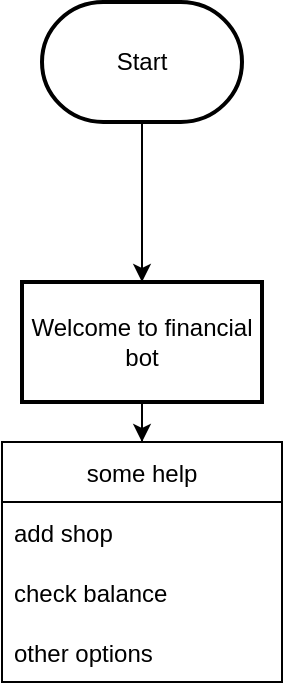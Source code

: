 <mxfile version="20.4.0" type="github">
  <diagram id="er62cjVlKlNGEm8ttJE_" name="01.bot.financial.principalMenu">
    <mxGraphModel dx="1422" dy="804" grid="1" gridSize="10" guides="1" tooltips="1" connect="1" arrows="1" fold="1" page="1" pageScale="1" pageWidth="1100" pageHeight="850" math="0" shadow="0">
      <root>
        <mxCell id="0" />
        <mxCell id="1" parent="0" />
        <mxCell id="MhGY35tQv_cW0zYIPxim-10" value="" style="edgeStyle=orthogonalEdgeStyle;rounded=0;orthogonalLoop=1;jettySize=auto;html=1;" edge="1" parent="1" source="MhGY35tQv_cW0zYIPxim-8" target="MhGY35tQv_cW0zYIPxim-9">
          <mxGeometry relative="1" as="geometry" />
        </mxCell>
        <mxCell id="MhGY35tQv_cW0zYIPxim-8" value="Start" style="strokeWidth=2;html=1;shape=mxgraph.flowchart.terminator;whiteSpace=wrap;" vertex="1" parent="1">
          <mxGeometry x="470" y="40" width="100" height="60" as="geometry" />
        </mxCell>
        <mxCell id="MhGY35tQv_cW0zYIPxim-12" value="" style="edgeStyle=orthogonalEdgeStyle;rounded=0;orthogonalLoop=1;jettySize=auto;html=1;" edge="1" parent="1" source="MhGY35tQv_cW0zYIPxim-9" target="MhGY35tQv_cW0zYIPxim-13">
          <mxGeometry relative="1" as="geometry">
            <mxPoint x="520" y="320" as="targetPoint" />
          </mxGeometry>
        </mxCell>
        <mxCell id="MhGY35tQv_cW0zYIPxim-9" value="Welcome to financial bot" style="whiteSpace=wrap;html=1;strokeWidth=2;" vertex="1" parent="1">
          <mxGeometry x="460" y="180" width="120" height="60" as="geometry" />
        </mxCell>
        <mxCell id="MhGY35tQv_cW0zYIPxim-13" value="some help" style="swimlane;fontStyle=0;childLayout=stackLayout;horizontal=1;startSize=30;horizontalStack=0;resizeParent=1;resizeParentMax=0;resizeLast=0;collapsible=1;marginBottom=0;" vertex="1" parent="1">
          <mxGeometry x="450" y="260" width="140" height="120" as="geometry">
            <mxRectangle x="450" y="260" width="60" height="30" as="alternateBounds" />
          </mxGeometry>
        </mxCell>
        <mxCell id="MhGY35tQv_cW0zYIPxim-14" value="add shop" style="text;strokeColor=none;fillColor=none;align=left;verticalAlign=middle;spacingLeft=4;spacingRight=4;overflow=hidden;points=[[0,0.5],[1,0.5]];portConstraint=eastwest;rotatable=0;" vertex="1" parent="MhGY35tQv_cW0zYIPxim-13">
          <mxGeometry y="30" width="140" height="30" as="geometry" />
        </mxCell>
        <mxCell id="MhGY35tQv_cW0zYIPxim-15" value="check balance" style="text;strokeColor=none;fillColor=none;align=left;verticalAlign=middle;spacingLeft=4;spacingRight=4;overflow=hidden;points=[[0,0.5],[1,0.5]];portConstraint=eastwest;rotatable=0;" vertex="1" parent="MhGY35tQv_cW0zYIPxim-13">
          <mxGeometry y="60" width="140" height="30" as="geometry" />
        </mxCell>
        <mxCell id="MhGY35tQv_cW0zYIPxim-16" value="other options" style="text;strokeColor=none;fillColor=none;align=left;verticalAlign=middle;spacingLeft=4;spacingRight=4;overflow=hidden;points=[[0,0.5],[1,0.5]];portConstraint=eastwest;rotatable=0;" vertex="1" parent="MhGY35tQv_cW0zYIPxim-13">
          <mxGeometry y="90" width="140" height="30" as="geometry" />
        </mxCell>
      </root>
    </mxGraphModel>
  </diagram>
</mxfile>

